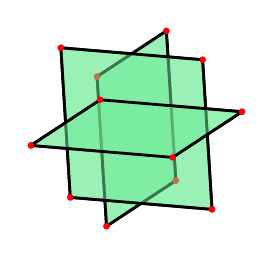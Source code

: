 % polymake for aryamanjal
% Mon Feb 20 14:30:16 2023
% unnamed

\begin{tikzpicture}[x  = {(0.9cm,-0.076cm)},
                    y  = {(-0.06cm,0.95cm)},
                    z  = {(-0.44cm,-0.29cm)},
                    scale = 1,
                    color = {lightgray}]


  % DEF COORDINATES
  \coordinate (v0_unnamed__1) at (1, -1, 0);
  \coordinate (v1_unnamed__1) at (1, 1, 0);
  \coordinate (v2_unnamed__1) at (-1, 1, 0);
  \coordinate (v3_unnamed__1) at (-1, -1, 0);


  % VERTEXCOLOR
  \definecolor{vertexcolor_unnamed__1}{rgb}{ 1 0 0 }

  % DEF VERTEXSTYLES
  \tikzstyle{vertexstyle_unnamed__1} = [circle, scale=0.25pt, fill=vertexcolor_unnamed__1,]

  % FACETCOLOR
  \definecolor{facetcolor_unnamed__1}{rgb}{ 0.467 0.925 0.62 }

  % EDGECOLOR
  \definecolor{edgecolor_unnamed__1}{rgb}{ 0 0 0 }
  \tikzstyle{facetstyle_unnamed__1} = [fill=facetcolor_unnamed__1, fill opacity=0.5, draw=edgecolor_unnamed__1, line width=1 pt, line cap=round, line join=round]

  % FACES and EDGES and POINTS in the right order
  \draw[facetstyle_unnamed__1] (v1_unnamed__1) -- (v0_unnamed__1) -- (v3_unnamed__1) -- (v2_unnamed__1) -- (v1_unnamed__1) -- cycle;

  % POINTS
  \foreach \i in {3,2,0,1} {
    \node at (v\i_unnamed__1) [vertexstyle_unnamed__1] {};
  }


  % DEF COORDINATES
  \coordinate (v0_unnamed__2) at (1, 0, -1);
  \coordinate (v1_unnamed__2) at (1, 0, 1);
  \coordinate (v2_unnamed__2) at (-1, 0, 1);
  \coordinate (v3_unnamed__2) at (-1, 0, -1);


  % VERTEXCOLOR
  \definecolor{vertexcolor_unnamed__2}{rgb}{ 1 0 0 }

  % DEF VERTEXSTYLES
  \tikzstyle{vertexstyle_unnamed__2} = [circle, scale=0.25pt, fill=vertexcolor_unnamed__2,]

  % FACETCOLOR
  \definecolor{facetcolor_unnamed__2}{rgb}{ 0.467 0.925 0.62 }

  % EDGECOLOR
  \definecolor{edgecolor_unnamed__2}{rgb}{ 0 0 0 }
  \tikzstyle{facetstyle_unnamed__2} = [fill=facetcolor_unnamed__2, fill opacity=0.5, draw=edgecolor_unnamed__2, line width=1 pt, line cap=round, line join=round]

  % FACES and EDGES and POINTS in the right order
  \draw[facetstyle_unnamed__2] (v1_unnamed__2) -- (v0_unnamed__2) -- (v3_unnamed__2) -- (v2_unnamed__2) -- (v1_unnamed__2) -- cycle;

  % POINTS
  \foreach \i in {2,1,3,0} {
    \node at (v\i_unnamed__2) [vertexstyle_unnamed__2] {};
  }


  % DEF COORDINATES
  \coordinate (v0_unnamed__3) at (0, 1, -1);
  \coordinate (v1_unnamed__3) at (0, 1, 1);
  \coordinate (v2_unnamed__3) at (0, -1, 1);
  \coordinate (v3_unnamed__3) at (0, -1, -1);


  % VERTEXCOLOR
  \definecolor{vertexcolor_unnamed__3}{rgb}{ 1 0 0 }

  % DEF VERTEXSTYLES
  \tikzstyle{vertexstyle_unnamed__3} = [circle, scale=0.25pt, fill=vertexcolor_unnamed__3,]

  % FACETCOLOR
  \definecolor{facetcolor_unnamed__3}{rgb}{ 0.467 0.925 0.62 }

  % EDGECOLOR
  \definecolor{edgecolor_unnamed__3}{rgb}{ 0 0 0 }
  \tikzstyle{facetstyle_unnamed__3} = [fill=facetcolor_unnamed__3, fill opacity=0.5, draw=edgecolor_unnamed__3, line width=1 pt, line cap=round, line join=round]

  % FACES and EDGES and POINTS in the right order
  \draw[facetstyle_unnamed__3] (v1_unnamed__3) -- (v0_unnamed__3) -- (v3_unnamed__3) -- (v2_unnamed__3) -- (v1_unnamed__3) -- cycle;

  % POINTS
  \foreach \i in {2,1,3,0} {
    \node at (v\i_unnamed__3) [vertexstyle_unnamed__3] {};
  }


  % DEF COORDINATES
  \coordinate (v0_unnamed__4) at (0, 1, -1);
  \coordinate (v1_unnamed__4) at (0, 1, 1);
  \coordinate (v2_unnamed__4) at (0, -1, 1);
  \coordinate (v3_unnamed__4) at (0, -1, -1);


  % VERTEXCOLOR
  \definecolor{vertexcolor_unnamed__4}{rgb}{ 1 0 0 }

  % DEF VERTEXSTYLES
  \tikzstyle{vertexstyle_unnamed__4} = [circle, scale=0.25pt, fill=vertexcolor_unnamed__4,]

  % FACETCOLOR
  \definecolor{facetcolor_unnamed__4}{rgb}{ 0.467 0.925 0.62 }

  % EDGECOLOR
  \definecolor{edgecolor_unnamed__4}{rgb}{ 0 0 0 }
  \tikzstyle{facetstyle_unnamed__4} = [fill=facetcolor_unnamed__4, fill opacity=0.5, draw=edgecolor_unnamed__4, line width=1 pt, line cap=round, line join=round]

  % FACES and EDGES and POINTS in the right order
  \draw[facetstyle_unnamed__4] (v1_unnamed__4) -- (v0_unnamed__4) -- (v3_unnamed__4) -- (v2_unnamed__4) -- (v1_unnamed__4) -- cycle;

  % POINTS
  \foreach \i in {2,1,3,0} {
    \node at (v\i_unnamed__4) [vertexstyle_unnamed__4] {};
  }


  % DEF COORDINATES
  \coordinate (v0_unnamed__5) at (1, -1, 0);
  \coordinate (v1_unnamed__5) at (1, 1, 0);
  \coordinate (v2_unnamed__5) at (-1, 1, 0);
  \coordinate (v3_unnamed__5) at (-1, -1, 0);


  % VERTEXCOLOR
  \definecolor{vertexcolor_unnamed__5}{rgb}{ 1 0 0 }

  % DEF VERTEXSTYLES
  \tikzstyle{vertexstyle_unnamed__5} = [circle, scale=0.25pt, fill=vertexcolor_unnamed__5,]

  % FACETCOLOR
  \definecolor{facetcolor_unnamed__5}{rgb}{ 0.467 0.925 0.62 }

  % EDGECOLOR
  \definecolor{edgecolor_unnamed__5}{rgb}{ 0 0 0 }
  \tikzstyle{facetstyle_unnamed__5} = [fill=facetcolor_unnamed__5, fill opacity=0.5, draw=edgecolor_unnamed__5, line width=1 pt, line cap=round, line join=round]

  % FACES and EDGES and POINTS in the right order
  \draw[facetstyle_unnamed__5] (v1_unnamed__5) -- (v0_unnamed__5) -- (v3_unnamed__5) -- (v2_unnamed__5) -- (v1_unnamed__5) -- cycle;

  % POINTS
  \foreach \i in {3,2,0,1} {
    \node at (v\i_unnamed__5) [vertexstyle_unnamed__5] {};
  }


  % DEF COORDINATES
  \coordinate (v0_unnamed__6) at (1, 0, -1);
  \coordinate (v1_unnamed__6) at (1, 0, 1);
  \coordinate (v2_unnamed__6) at (-1, 0, 1);
  \coordinate (v3_unnamed__6) at (-1, 0, -1);


  % VERTEXCOLOR
  \definecolor{vertexcolor_unnamed__6}{rgb}{ 1 0 0 }

  % DEF VERTEXSTYLES
  \tikzstyle{vertexstyle_unnamed__6} = [circle, scale=0.25pt, fill=vertexcolor_unnamed__6,]

  % FACETCOLOR
  \definecolor{facetcolor_unnamed__6}{rgb}{ 0.467 0.925 0.62 }

  % EDGECOLOR
  \definecolor{edgecolor_unnamed__6}{rgb}{ 0 0 0 }
  \tikzstyle{facetstyle_unnamed__6} = [fill=facetcolor_unnamed__6, fill opacity=0.5, draw=edgecolor_unnamed__6, line width=1 pt, line cap=round, line join=round]

  % FACES and EDGES and POINTS in the right order
  \draw[facetstyle_unnamed__6] (v1_unnamed__6) -- (v0_unnamed__6) -- (v3_unnamed__6) -- (v2_unnamed__6) -- (v1_unnamed__6) -- cycle;

  % POINTS
  \foreach \i in {2,1,3,0} {
    \node at (v\i_unnamed__6) [vertexstyle_unnamed__6] {};
  }


\end{tikzpicture}
